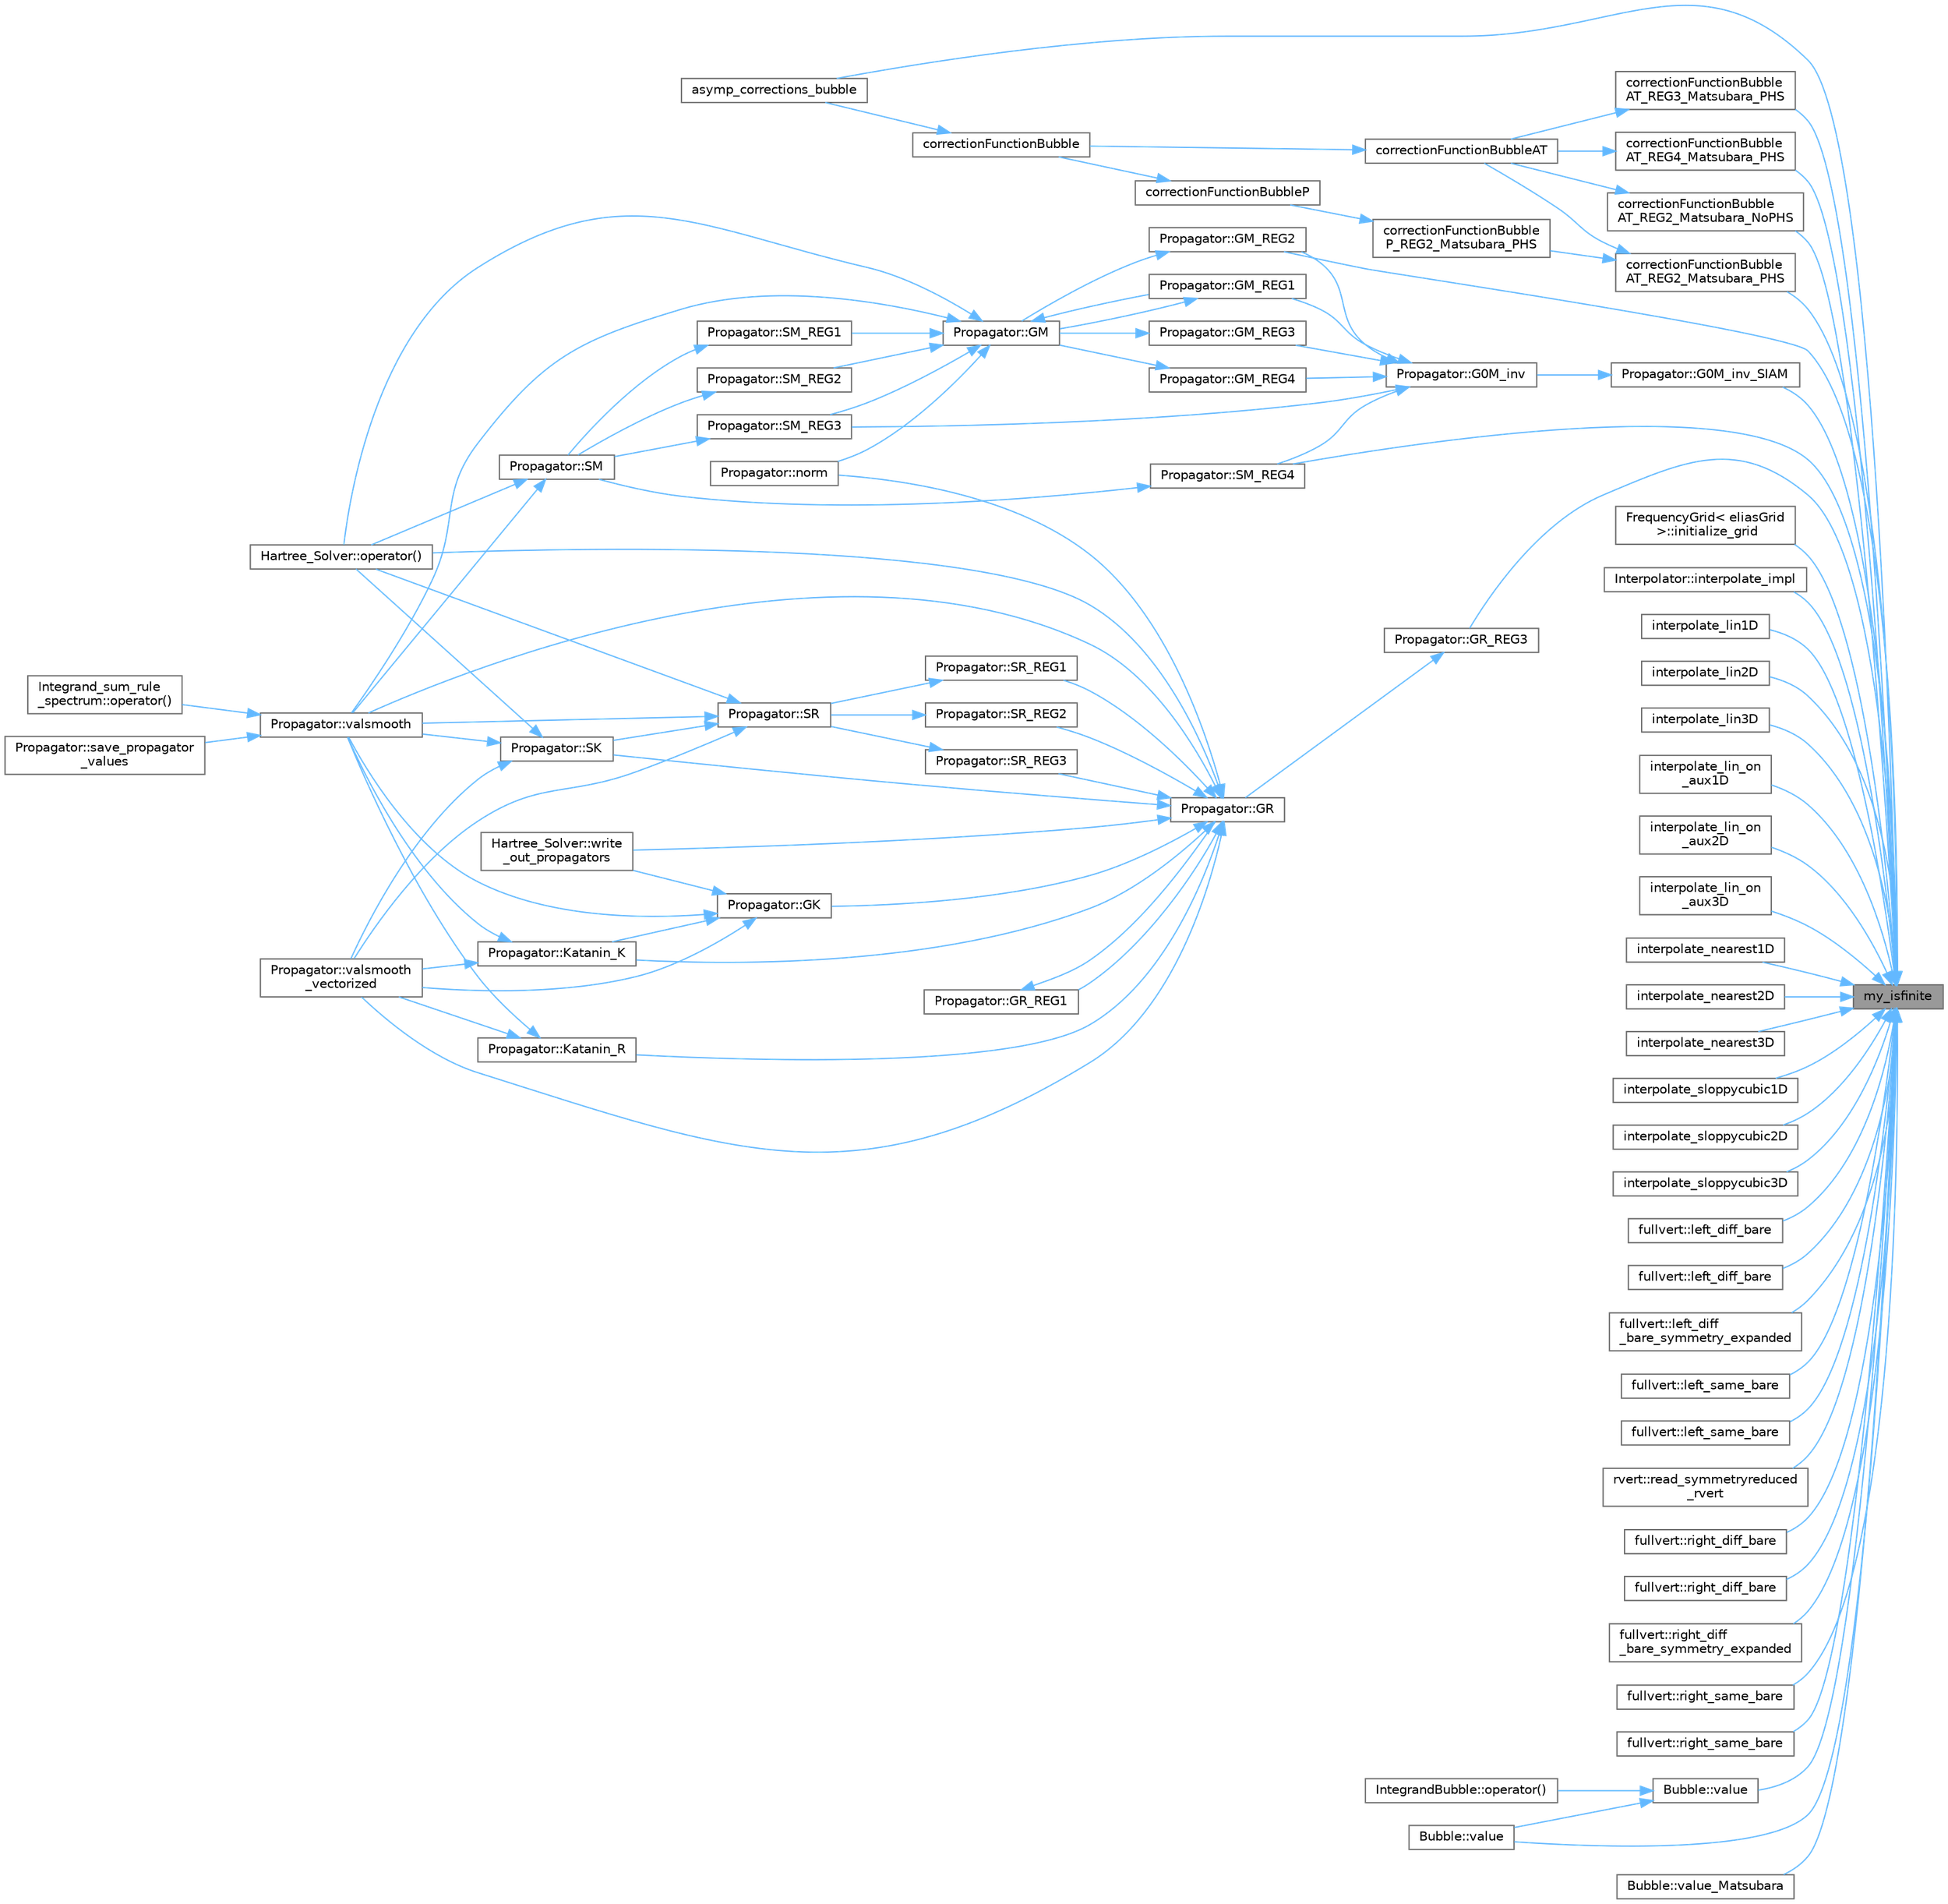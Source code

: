 digraph "my_isfinite"
{
 // INTERACTIVE_SVG=YES
 // LATEX_PDF_SIZE
  bgcolor="transparent";
  edge [fontname=Helvetica,fontsize=10,labelfontname=Helvetica,labelfontsize=10];
  node [fontname=Helvetica,fontsize=10,shape=box,height=0.2,width=0.4];
  rankdir="RL";
  Node1 [id="Node000001",label="my_isfinite",height=0.2,width=0.4,color="gray40", fillcolor="grey60", style="filled", fontcolor="black",tooltip=" "];
  Node1 -> Node2 [id="edge1_Node000001_Node000002",dir="back",color="steelblue1",style="solid",tooltip=" "];
  Node2 [id="Node000002",label="asymp_corrections_bubble",height=0.2,width=0.4,color="grey40", fillcolor="white", style="filled",URL="$d2/df0/correction__functions_8hpp.html#ac617baabe863b35d7652e62c345a3400",tooltip=" "];
  Node1 -> Node3 [id="edge2_Node000001_Node000003",dir="back",color="steelblue1",style="solid",tooltip=" "];
  Node3 [id="Node000003",label="correctionFunctionBubble\lAT_REG2_Matsubara_NoPHS",height=0.2,width=0.4,color="grey40", fillcolor="white", style="filled",URL="$dd/dea/bubble__corrections_8hpp.html#a673249424b76bf0312371543dd9fcf32",tooltip=" "];
  Node3 -> Node4 [id="edge3_Node000003_Node000004",dir="back",color="steelblue1",style="solid",tooltip=" "];
  Node4 [id="Node000004",label="correctionFunctionBubbleAT",height=0.2,width=0.4,color="grey40", fillcolor="white", style="filled",URL="$dd/dea/bubble__corrections_8hpp.html#a4e88a279f0af637927028dd867835538",tooltip=" "];
  Node4 -> Node5 [id="edge4_Node000004_Node000005",dir="back",color="steelblue1",style="solid",tooltip=" "];
  Node5 [id="Node000005",label="correctionFunctionBubble",height=0.2,width=0.4,color="grey40", fillcolor="white", style="filled",URL="$dd/dea/bubble__corrections_8hpp.html#a01260bb95278d85a754cbc39bafb7bb2",tooltip=" "];
  Node5 -> Node2 [id="edge5_Node000005_Node000002",dir="back",color="steelblue1",style="solid",tooltip=" "];
  Node1 -> Node6 [id="edge6_Node000001_Node000006",dir="back",color="steelblue1",style="solid",tooltip=" "];
  Node6 [id="Node000006",label="correctionFunctionBubble\lAT_REG2_Matsubara_PHS",height=0.2,width=0.4,color="grey40", fillcolor="white", style="filled",URL="$dd/dea/bubble__corrections_8hpp.html#a8b82f59edcffae366dfd5732270821ce",tooltip=" "];
  Node6 -> Node4 [id="edge7_Node000006_Node000004",dir="back",color="steelblue1",style="solid",tooltip=" "];
  Node6 -> Node7 [id="edge8_Node000006_Node000007",dir="back",color="steelblue1",style="solid",tooltip=" "];
  Node7 [id="Node000007",label="correctionFunctionBubble\lP_REG2_Matsubara_PHS",height=0.2,width=0.4,color="grey40", fillcolor="white", style="filled",URL="$dd/dea/bubble__corrections_8hpp.html#abf1290f01fb47d3fc10cc04773388cc2",tooltip=" "];
  Node7 -> Node8 [id="edge9_Node000007_Node000008",dir="back",color="steelblue1",style="solid",tooltip=" "];
  Node8 [id="Node000008",label="correctionFunctionBubbleP",height=0.2,width=0.4,color="grey40", fillcolor="white", style="filled",URL="$dd/dea/bubble__corrections_8hpp.html#ab5e1b7834b38d7f2c0257913e5c333ce",tooltip=" "];
  Node8 -> Node5 [id="edge10_Node000008_Node000005",dir="back",color="steelblue1",style="solid",tooltip=" "];
  Node1 -> Node9 [id="edge11_Node000001_Node000009",dir="back",color="steelblue1",style="solid",tooltip=" "];
  Node9 [id="Node000009",label="correctionFunctionBubble\lAT_REG3_Matsubara_PHS",height=0.2,width=0.4,color="grey40", fillcolor="white", style="filled",URL="$dd/dea/bubble__corrections_8hpp.html#a577956afec9c428d5f85b35323fd23a9",tooltip=" "];
  Node9 -> Node4 [id="edge12_Node000009_Node000004",dir="back",color="steelblue1",style="solid",tooltip=" "];
  Node1 -> Node10 [id="edge13_Node000001_Node000010",dir="back",color="steelblue1",style="solid",tooltip=" "];
  Node10 [id="Node000010",label="correctionFunctionBubble\lAT_REG4_Matsubara_PHS",height=0.2,width=0.4,color="grey40", fillcolor="white", style="filled",URL="$dd/dea/bubble__corrections_8hpp.html#a3b6801846bb5cb11907d139037a490c1",tooltip="Correction functions for interaction regulator (REG == 4)"];
  Node10 -> Node4 [id="edge14_Node000010_Node000004",dir="back",color="steelblue1",style="solid",tooltip=" "];
  Node1 -> Node11 [id="edge15_Node000001_Node000011",dir="back",color="steelblue1",style="solid",tooltip=" "];
  Node11 [id="Node000011",label="Propagator::G0M_inv_SIAM",height=0.2,width=0.4,color="grey40", fillcolor="white", style="filled",URL="$d2/d34/classPropagator.html#a6f6a776e3b8f774a3309aac0f8e1bcfc",tooltip=" "];
  Node11 -> Node12 [id="edge16_Node000011_Node000012",dir="back",color="steelblue1",style="solid",tooltip=" "];
  Node12 [id="Node000012",label="Propagator::G0M_inv",height=0.2,width=0.4,color="grey40", fillcolor="white", style="filled",URL="$d2/d34/classPropagator.html#aba29e36fde20d197f7fbb545848b186e",tooltip="model-specific bare propagators"];
  Node12 -> Node13 [id="edge17_Node000012_Node000013",dir="back",color="steelblue1",style="solid",tooltip=" "];
  Node13 [id="Node000013",label="Propagator::GM_REG1",height=0.2,width=0.4,color="grey40", fillcolor="white", style="filled",URL="$d2/d34/classPropagator.html#ac5efa025ac7c3458983f104e63eda780",tooltip=" "];
  Node13 -> Node14 [id="edge18_Node000013_Node000014",dir="back",color="steelblue1",style="solid",tooltip=" "];
  Node14 [id="Node000014",label="Propagator::GM",height=0.2,width=0.4,color="grey40", fillcolor="white", style="filled",URL="$d2/d34/classPropagator.html#a04e05adfaa5846f1ba8fdb3ac26ba2b0",tooltip=" "];
  Node14 -> Node13 [id="edge19_Node000014_Node000013",dir="back",color="steelblue1",style="solid",tooltip=" "];
  Node14 -> Node15 [id="edge20_Node000014_Node000015",dir="back",color="steelblue1",style="solid",tooltip=" "];
  Node15 [id="Node000015",label="Propagator::norm",height=0.2,width=0.4,color="grey40", fillcolor="white", style="filled",URL="$d2/d34/classPropagator.html#a90c3d7f002b491a30d2d23ad1ae388e6",tooltip=" "];
  Node14 -> Node16 [id="edge21_Node000014_Node000016",dir="back",color="steelblue1",style="solid",tooltip=" "];
  Node16 [id="Node000016",label="Hartree_Solver::operator()",height=0.2,width=0.4,color="grey40", fillcolor="white", style="filled",URL="$d2/d75/classHartree__Solver.html#a6a8890e00ddebaf50cd2c2a985e9c361",tooltip=" "];
  Node14 -> Node17 [id="edge22_Node000014_Node000017",dir="back",color="steelblue1",style="solid",tooltip=" "];
  Node17 [id="Node000017",label="Propagator::SM_REG1",height=0.2,width=0.4,color="grey40", fillcolor="white", style="filled",URL="$d2/d34/classPropagator.html#a332aed41af9be61257a97960decd3f2c",tooltip=" "];
  Node17 -> Node18 [id="edge23_Node000017_Node000018",dir="back",color="steelblue1",style="solid",tooltip=" "];
  Node18 [id="Node000018",label="Propagator::SM",height=0.2,width=0.4,color="grey40", fillcolor="white", style="filled",URL="$d2/d34/classPropagator.html#ad14c4283d9317e25b7454ed6115497df",tooltip=" "];
  Node18 -> Node16 [id="edge24_Node000018_Node000016",dir="back",color="steelblue1",style="solid",tooltip=" "];
  Node18 -> Node19 [id="edge25_Node000018_Node000019",dir="back",color="steelblue1",style="solid",tooltip=" "];
  Node19 [id="Node000019",label="Propagator::valsmooth",height=0.2,width=0.4,color="grey40", fillcolor="white", style="filled",URL="$d2/d34/classPropagator.html#a4cb4d8dd3bc37a818c67d7e2859fe631",tooltip=" "];
  Node19 -> Node20 [id="edge26_Node000019_Node000020",dir="back",color="steelblue1",style="solid",tooltip=" "];
  Node20 [id="Node000020",label="Integrand_sum_rule\l_spectrum::operator()",height=0.2,width=0.4,color="grey40", fillcolor="white", style="filled",URL="$df/db3/classIntegrand__sum__rule__spectrum.html#a9617ccc54433c850c01db0451af83351",tooltip=" "];
  Node19 -> Node21 [id="edge27_Node000019_Node000021",dir="back",color="steelblue1",style="solid",tooltip=" "];
  Node21 [id="Node000021",label="Propagator::save_propagator\l_values",height=0.2,width=0.4,color="grey40", fillcolor="white", style="filled",URL="$d2/d34/classPropagator.html#ac839deb3d533ad677354d0ef15342a72",tooltip=" "];
  Node14 -> Node22 [id="edge28_Node000014_Node000022",dir="back",color="steelblue1",style="solid",tooltip=" "];
  Node22 [id="Node000022",label="Propagator::SM_REG2",height=0.2,width=0.4,color="grey40", fillcolor="white", style="filled",URL="$d2/d34/classPropagator.html#aad695fd9766074c68418ba30bb86434e",tooltip=" "];
  Node22 -> Node18 [id="edge29_Node000022_Node000018",dir="back",color="steelblue1",style="solid",tooltip=" "];
  Node14 -> Node23 [id="edge30_Node000014_Node000023",dir="back",color="steelblue1",style="solid",tooltip=" "];
  Node23 [id="Node000023",label="Propagator::SM_REG3",height=0.2,width=0.4,color="grey40", fillcolor="white", style="filled",URL="$d2/d34/classPropagator.html#aa4d095f7d63c94e4d99333e3d80e67dc",tooltip=" "];
  Node23 -> Node18 [id="edge31_Node000023_Node000018",dir="back",color="steelblue1",style="solid",tooltip=" "];
  Node14 -> Node19 [id="edge32_Node000014_Node000019",dir="back",color="steelblue1",style="solid",tooltip=" "];
  Node12 -> Node24 [id="edge33_Node000012_Node000024",dir="back",color="steelblue1",style="solid",tooltip=" "];
  Node24 [id="Node000024",label="Propagator::GM_REG2",height=0.2,width=0.4,color="grey40", fillcolor="white", style="filled",URL="$d2/d34/classPropagator.html#a221cf170483ff4f0ce3fdaf1fd876db7",tooltip=" "];
  Node24 -> Node14 [id="edge34_Node000024_Node000014",dir="back",color="steelblue1",style="solid",tooltip=" "];
  Node12 -> Node25 [id="edge35_Node000012_Node000025",dir="back",color="steelblue1",style="solid",tooltip=" "];
  Node25 [id="Node000025",label="Propagator::GM_REG3",height=0.2,width=0.4,color="grey40", fillcolor="white", style="filled",URL="$d2/d34/classPropagator.html#a42c3e1df68725e6a1bff62ee703f7b37",tooltip=" "];
  Node25 -> Node14 [id="edge36_Node000025_Node000014",dir="back",color="steelblue1",style="solid",tooltip=" "];
  Node12 -> Node26 [id="edge37_Node000012_Node000026",dir="back",color="steelblue1",style="solid",tooltip=" "];
  Node26 [id="Node000026",label="Propagator::GM_REG4",height=0.2,width=0.4,color="grey40", fillcolor="white", style="filled",URL="$d2/d34/classPropagator.html#ab96b87abd4eb9b7c913d4462d3429e40",tooltip=" "];
  Node26 -> Node14 [id="edge38_Node000026_Node000014",dir="back",color="steelblue1",style="solid",tooltip=" "];
  Node12 -> Node23 [id="edge39_Node000012_Node000023",dir="back",color="steelblue1",style="solid",tooltip=" "];
  Node12 -> Node27 [id="edge40_Node000012_Node000027",dir="back",color="steelblue1",style="solid",tooltip=" "];
  Node27 [id="Node000027",label="Propagator::SM_REG4",height=0.2,width=0.4,color="grey40", fillcolor="white", style="filled",URL="$d2/d34/classPropagator.html#a2f92f73cd7fb9345d5271022b6e0bd07",tooltip=" "];
  Node27 -> Node18 [id="edge41_Node000027_Node000018",dir="back",color="steelblue1",style="solid",tooltip=" "];
  Node1 -> Node24 [id="edge42_Node000001_Node000024",dir="back",color="steelblue1",style="solid",tooltip=" "];
  Node1 -> Node28 [id="edge43_Node000001_Node000028",dir="back",color="steelblue1",style="solid",tooltip=" "];
  Node28 [id="Node000028",label="Propagator::GR_REG3",height=0.2,width=0.4,color="grey40", fillcolor="white", style="filled",URL="$d2/d34/classPropagator.html#ad58766e9d35e717c0a7c2a7d3986e4a8",tooltip="propagators for REG == 3"];
  Node28 -> Node29 [id="edge44_Node000028_Node000029",dir="back",color="steelblue1",style="solid",tooltip=" "];
  Node29 [id="Node000029",label="Propagator::GR",height=0.2,width=0.4,color="grey40", fillcolor="white", style="filled",URL="$d2/d34/classPropagator.html#a919bf81b77f569c10b00457cddce1ac4",tooltip=" "];
  Node29 -> Node30 [id="edge45_Node000029_Node000030",dir="back",color="steelblue1",style="solid",tooltip=" "];
  Node30 [id="Node000030",label="Propagator::GK",height=0.2,width=0.4,color="grey40", fillcolor="white", style="filled",URL="$d2/d34/classPropagator.html#a7ba0e8319f75d4d7b2006b23a62da6e7",tooltip=" "];
  Node30 -> Node31 [id="edge46_Node000030_Node000031",dir="back",color="steelblue1",style="solid",tooltip=" "];
  Node31 [id="Node000031",label="Propagator::Katanin_K",height=0.2,width=0.4,color="grey40", fillcolor="white", style="filled",URL="$d2/d34/classPropagator.html#a05c87261fbbdb3a2ccf1b5f6a6014914",tooltip=" "];
  Node31 -> Node19 [id="edge47_Node000031_Node000019",dir="back",color="steelblue1",style="solid",tooltip=" "];
  Node31 -> Node32 [id="edge48_Node000031_Node000032",dir="back",color="steelblue1",style="solid",tooltip=" "];
  Node32 [id="Node000032",label="Propagator::valsmooth\l_vectorized",height=0.2,width=0.4,color="grey40", fillcolor="white", style="filled",URL="$d2/d34/classPropagator.html#a86e91327f6ae47e00aa04e7544a5a512",tooltip=" "];
  Node30 -> Node19 [id="edge49_Node000030_Node000019",dir="back",color="steelblue1",style="solid",tooltip=" "];
  Node30 -> Node32 [id="edge50_Node000030_Node000032",dir="back",color="steelblue1",style="solid",tooltip=" "];
  Node30 -> Node33 [id="edge51_Node000030_Node000033",dir="back",color="steelblue1",style="solid",tooltip=" "];
  Node33 [id="Node000033",label="Hartree_Solver::write\l_out_propagators",height=0.2,width=0.4,color="grey40", fillcolor="white", style="filled",URL="$d2/d75/classHartree__Solver.html#a4ed165c426f1f02c659b95cca2be40d6",tooltip=" "];
  Node29 -> Node34 [id="edge52_Node000029_Node000034",dir="back",color="steelblue1",style="solid",tooltip=" "];
  Node34 [id="Node000034",label="Propagator::GR_REG1",height=0.2,width=0.4,color="grey40", fillcolor="white", style="filled",URL="$d2/d34/classPropagator.html#a4fab2f7c3852ba97041c20b4601e380e",tooltip="propagators for REG == 1"];
  Node34 -> Node29 [id="edge53_Node000034_Node000029",dir="back",color="steelblue1",style="solid",tooltip=" "];
  Node29 -> Node31 [id="edge54_Node000029_Node000031",dir="back",color="steelblue1",style="solid",tooltip=" "];
  Node29 -> Node35 [id="edge55_Node000029_Node000035",dir="back",color="steelblue1",style="solid",tooltip=" "];
  Node35 [id="Node000035",label="Propagator::Katanin_R",height=0.2,width=0.4,color="grey40", fillcolor="white", style="filled",URL="$d2/d34/classPropagator.html#a821a892d54207fc495a9adb970b476dd",tooltip="Katanin extension."];
  Node35 -> Node19 [id="edge56_Node000035_Node000019",dir="back",color="steelblue1",style="solid",tooltip=" "];
  Node35 -> Node32 [id="edge57_Node000035_Node000032",dir="back",color="steelblue1",style="solid",tooltip=" "];
  Node29 -> Node15 [id="edge58_Node000029_Node000015",dir="back",color="steelblue1",style="solid",tooltip=" "];
  Node29 -> Node16 [id="edge59_Node000029_Node000016",dir="back",color="steelblue1",style="solid",tooltip=" "];
  Node29 -> Node36 [id="edge60_Node000029_Node000036",dir="back",color="steelblue1",style="solid",tooltip=" "];
  Node36 [id="Node000036",label="Propagator::SK",height=0.2,width=0.4,color="grey40", fillcolor="white", style="filled",URL="$d2/d34/classPropagator.html#a6287870a3e08981dd190b7b5f6a4cb55",tooltip=" "];
  Node36 -> Node16 [id="edge61_Node000036_Node000016",dir="back",color="steelblue1",style="solid",tooltip=" "];
  Node36 -> Node19 [id="edge62_Node000036_Node000019",dir="back",color="steelblue1",style="solid",tooltip=" "];
  Node36 -> Node32 [id="edge63_Node000036_Node000032",dir="back",color="steelblue1",style="solid",tooltip=" "];
  Node29 -> Node37 [id="edge64_Node000029_Node000037",dir="back",color="steelblue1",style="solid",tooltip=" "];
  Node37 [id="Node000037",label="Propagator::SR_REG1",height=0.2,width=0.4,color="grey40", fillcolor="white", style="filled",URL="$d2/d34/classPropagator.html#a9db5264dc57f6caadcf25ea76d1d5ef1",tooltip=" "];
  Node37 -> Node38 [id="edge65_Node000037_Node000038",dir="back",color="steelblue1",style="solid",tooltip=" "];
  Node38 [id="Node000038",label="Propagator::SR",height=0.2,width=0.4,color="grey40", fillcolor="white", style="filled",URL="$d2/d34/classPropagator.html#aa98f8e50066433690e258358defad021",tooltip=" "];
  Node38 -> Node16 [id="edge66_Node000038_Node000016",dir="back",color="steelblue1",style="solid",tooltip=" "];
  Node38 -> Node36 [id="edge67_Node000038_Node000036",dir="back",color="steelblue1",style="solid",tooltip=" "];
  Node38 -> Node19 [id="edge68_Node000038_Node000019",dir="back",color="steelblue1",style="solid",tooltip=" "];
  Node38 -> Node32 [id="edge69_Node000038_Node000032",dir="back",color="steelblue1",style="solid",tooltip=" "];
  Node29 -> Node39 [id="edge70_Node000029_Node000039",dir="back",color="steelblue1",style="solid",tooltip=" "];
  Node39 [id="Node000039",label="Propagator::SR_REG2",height=0.2,width=0.4,color="grey40", fillcolor="white", style="filled",URL="$d2/d34/classPropagator.html#a47394eda59cacc165a78197b91f10f72",tooltip=" "];
  Node39 -> Node38 [id="edge71_Node000039_Node000038",dir="back",color="steelblue1",style="solid",tooltip=" "];
  Node29 -> Node40 [id="edge72_Node000029_Node000040",dir="back",color="steelblue1",style="solid",tooltip=" "];
  Node40 [id="Node000040",label="Propagator::SR_REG3",height=0.2,width=0.4,color="grey40", fillcolor="white", style="filled",URL="$d2/d34/classPropagator.html#a1bfd299d641e7ab9ad0191d1e69e4c37",tooltip=" "];
  Node40 -> Node38 [id="edge73_Node000040_Node000038",dir="back",color="steelblue1",style="solid",tooltip=" "];
  Node29 -> Node19 [id="edge74_Node000029_Node000019",dir="back",color="steelblue1",style="solid",tooltip=" "];
  Node29 -> Node32 [id="edge75_Node000029_Node000032",dir="back",color="steelblue1",style="solid",tooltip=" "];
  Node29 -> Node33 [id="edge76_Node000029_Node000033",dir="back",color="steelblue1",style="solid",tooltip=" "];
  Node1 -> Node41 [id="edge77_Node000001_Node000041",dir="back",color="steelblue1",style="solid",tooltip=" "];
  Node41 [id="Node000041",label="FrequencyGrid\< eliasGrid\l \>::initialize_grid",height=0.2,width=0.4,color="grey40", fillcolor="white", style="filled",URL="$df/d83/classFrequencyGrid_3_01eliasGrid_01_4.html#accf972145186913d2ccaf053d34f99b7",tooltip=" "];
  Node1 -> Node42 [id="edge78_Node000001_Node000042",dir="back",color="steelblue1",style="solid",tooltip=" "];
  Node42 [id="Node000042",label="Interpolator::interpolate_impl",height=0.2,width=0.4,color="grey40", fillcolor="white", style="filled",URL="$d3/df3/classInterpolator.html#a28d139011c8ea9e07a14c068f660026d",tooltip=" "];
  Node1 -> Node43 [id="edge79_Node000001_Node000043",dir="back",color="steelblue1",style="solid",tooltip=" "];
  Node43 [id="Node000043",label="interpolate_lin1D",height=0.2,width=0.4,color="grey40", fillcolor="white", style="filled",URL="$d3/d17/InterpolatorLinOrSloppy_8hpp.html#abe049053b951a153eeafc7e38ef45967",tooltip=" "];
  Node1 -> Node44 [id="edge80_Node000001_Node000044",dir="back",color="steelblue1",style="solid",tooltip=" "];
  Node44 [id="Node000044",label="interpolate_lin2D",height=0.2,width=0.4,color="grey40", fillcolor="white", style="filled",URL="$d3/d17/InterpolatorLinOrSloppy_8hpp.html#ab8ba60e3f924fc214c4524499a73bdb6",tooltip=" "];
  Node1 -> Node45 [id="edge81_Node000001_Node000045",dir="back",color="steelblue1",style="solid",tooltip=" "];
  Node45 [id="Node000045",label="interpolate_lin3D",height=0.2,width=0.4,color="grey40", fillcolor="white", style="filled",URL="$d3/d17/InterpolatorLinOrSloppy_8hpp.html#a9823a30450c495e023a08df7e756a1c3",tooltip=" "];
  Node1 -> Node46 [id="edge82_Node000001_Node000046",dir="back",color="steelblue1",style="solid",tooltip=" "];
  Node46 [id="Node000046",label="interpolate_lin_on\l_aux1D",height=0.2,width=0.4,color="grey40", fillcolor="white", style="filled",URL="$d3/d17/InterpolatorLinOrSloppy_8hpp.html#aba149aeaf0055fa2706852c28a38fd89",tooltip=" "];
  Node1 -> Node47 [id="edge83_Node000001_Node000047",dir="back",color="steelblue1",style="solid",tooltip=" "];
  Node47 [id="Node000047",label="interpolate_lin_on\l_aux2D",height=0.2,width=0.4,color="grey40", fillcolor="white", style="filled",URL="$d3/d17/InterpolatorLinOrSloppy_8hpp.html#a861065a6b1fee9acbb42f91f4dff10ed",tooltip=" "];
  Node1 -> Node48 [id="edge84_Node000001_Node000048",dir="back",color="steelblue1",style="solid",tooltip=" "];
  Node48 [id="Node000048",label="interpolate_lin_on\l_aux3D",height=0.2,width=0.4,color="grey40", fillcolor="white", style="filled",URL="$d3/d17/InterpolatorLinOrSloppy_8hpp.html#a19d1737333fe8a5e4fe2215b8cb55eb3",tooltip=" "];
  Node1 -> Node49 [id="edge85_Node000001_Node000049",dir="back",color="steelblue1",style="solid",tooltip=" "];
  Node49 [id="Node000049",label="interpolate_nearest1D",height=0.2,width=0.4,color="grey40", fillcolor="white", style="filled",URL="$d3/d17/InterpolatorLinOrSloppy_8hpp.html#a618bd0c01e4be69450d18733429ae405",tooltip="TODO: improve performance, allow more inlining."];
  Node1 -> Node50 [id="edge86_Node000001_Node000050",dir="back",color="steelblue1",style="solid",tooltip=" "];
  Node50 [id="Node000050",label="interpolate_nearest2D",height=0.2,width=0.4,color="grey40", fillcolor="white", style="filled",URL="$d3/d17/InterpolatorLinOrSloppy_8hpp.html#a5d215bb4e70524de05713722cccb3c13",tooltip=" "];
  Node1 -> Node51 [id="edge87_Node000001_Node000051",dir="back",color="steelblue1",style="solid",tooltip=" "];
  Node51 [id="Node000051",label="interpolate_nearest3D",height=0.2,width=0.4,color="grey40", fillcolor="white", style="filled",URL="$d3/d17/InterpolatorLinOrSloppy_8hpp.html#aafd5326ee7874a8ac033a5b1081c3130",tooltip=" "];
  Node1 -> Node52 [id="edge88_Node000001_Node000052",dir="back",color="steelblue1",style="solid",tooltip=" "];
  Node52 [id="Node000052",label="interpolate_sloppycubic1D",height=0.2,width=0.4,color="grey40", fillcolor="white", style="filled",URL="$d3/d17/InterpolatorLinOrSloppy_8hpp.html#ae07941036397e55e91d7c971701798eb",tooltip=" "];
  Node1 -> Node53 [id="edge89_Node000001_Node000053",dir="back",color="steelblue1",style="solid",tooltip=" "];
  Node53 [id="Node000053",label="interpolate_sloppycubic2D",height=0.2,width=0.4,color="grey40", fillcolor="white", style="filled",URL="$d3/d17/InterpolatorLinOrSloppy_8hpp.html#a33ad7272ed2add395d22ebc25fbda18a",tooltip=" "];
  Node1 -> Node54 [id="edge90_Node000001_Node000054",dir="back",color="steelblue1",style="solid",tooltip=" "];
  Node54 [id="Node000054",label="interpolate_sloppycubic3D",height=0.2,width=0.4,color="grey40", fillcolor="white", style="filled",URL="$d3/d17/InterpolatorLinOrSloppy_8hpp.html#a3ea7779aba6eee29610390e29196f9a6",tooltip=" "];
  Node1 -> Node55 [id="edge91_Node000001_Node000055",dir="back",color="steelblue1",style="solid",tooltip=" "];
  Node55 [id="Node000055",label="fullvert::left_diff_bare",height=0.2,width=0.4,color="grey40", fillcolor="white", style="filled",URL="$dc/d2d/classfullvert.html#a4903a387462011800d0bdf5f6cab80a0",tooltip=" "];
  Node1 -> Node56 [id="edge92_Node000001_Node000056",dir="back",color="steelblue1",style="solid",tooltip=" "];
  Node56 [id="Node000056",label="fullvert::left_diff_bare",height=0.2,width=0.4,color="grey40", fillcolor="white", style="filled",URL="$dc/d2d/classfullvert.html#a5764a575f836bbd99a6096c957706077",tooltip=" "];
  Node1 -> Node57 [id="edge93_Node000001_Node000057",dir="back",color="steelblue1",style="solid",tooltip=" "];
  Node57 [id="Node000057",label="fullvert::left_diff\l_bare_symmetry_expanded",height=0.2,width=0.4,color="grey40", fillcolor="white", style="filled",URL="$dc/d2d/classfullvert.html#a4301a9ea991bdbe8abea9e56c88a1531",tooltip=" "];
  Node1 -> Node58 [id="edge94_Node000001_Node000058",dir="back",color="steelblue1",style="solid",tooltip=" "];
  Node58 [id="Node000058",label="fullvert::left_same_bare",height=0.2,width=0.4,color="grey40", fillcolor="white", style="filled",URL="$dc/d2d/classfullvert.html#a9c60e78db51bb564c5f5b48e361773fe",tooltip=" "];
  Node1 -> Node59 [id="edge95_Node000001_Node000059",dir="back",color="steelblue1",style="solid",tooltip=" "];
  Node59 [id="Node000059",label="fullvert::left_same_bare",height=0.2,width=0.4,color="grey40", fillcolor="white", style="filled",URL="$dc/d2d/classfullvert.html#a979ab081a5d2c7cf842864d4881eee58",tooltip=" "];
  Node1 -> Node60 [id="edge96_Node000001_Node000060",dir="back",color="steelblue1",style="solid",tooltip=" "];
  Node60 [id="Node000060",label="rvert::read_symmetryreduced\l_rvert",height=0.2,width=0.4,color="grey40", fillcolor="white", style="filled",URL="$d4/dbd/classrvert.html#a8e9446837a4a9308c720370ccbaa1445",tooltip=" "];
  Node1 -> Node61 [id="edge97_Node000001_Node000061",dir="back",color="steelblue1",style="solid",tooltip=" "];
  Node61 [id="Node000061",label="fullvert::right_diff_bare",height=0.2,width=0.4,color="grey40", fillcolor="white", style="filled",URL="$dc/d2d/classfullvert.html#a910c1f3d01af773982abfdfbdc44af08",tooltip=" "];
  Node1 -> Node62 [id="edge98_Node000001_Node000062",dir="back",color="steelblue1",style="solid",tooltip=" "];
  Node62 [id="Node000062",label="fullvert::right_diff_bare",height=0.2,width=0.4,color="grey40", fillcolor="white", style="filled",URL="$dc/d2d/classfullvert.html#a7097308dc80547ccfc4c4a8a3e735c62",tooltip=" "];
  Node1 -> Node63 [id="edge99_Node000001_Node000063",dir="back",color="steelblue1",style="solid",tooltip=" "];
  Node63 [id="Node000063",label="fullvert::right_diff\l_bare_symmetry_expanded",height=0.2,width=0.4,color="grey40", fillcolor="white", style="filled",URL="$dc/d2d/classfullvert.html#a78ecf14103cf47c44635489ba21d615c",tooltip=" "];
  Node1 -> Node64 [id="edge100_Node000001_Node000064",dir="back",color="steelblue1",style="solid",tooltip=" "];
  Node64 [id="Node000064",label="fullvert::right_same_bare",height=0.2,width=0.4,color="grey40", fillcolor="white", style="filled",URL="$dc/d2d/classfullvert.html#a1517ecda5f1d20e6d934010cec48745e",tooltip=" "];
  Node1 -> Node65 [id="edge101_Node000001_Node000065",dir="back",color="steelblue1",style="solid",tooltip=" "];
  Node65 [id="Node000065",label="fullvert::right_same_bare",height=0.2,width=0.4,color="grey40", fillcolor="white", style="filled",URL="$dc/d2d/classfullvert.html#af914c469c229333915893485a0105d15",tooltip=" "];
  Node1 -> Node27 [id="edge102_Node000001_Node000027",dir="back",color="steelblue1",style="solid",tooltip=" "];
  Node1 -> Node66 [id="edge103_Node000001_Node000066",dir="back",color="steelblue1",style="solid",tooltip=" "];
  Node66 [id="Node000066",label="Bubble::value",height=0.2,width=0.4,color="grey40", fillcolor="white", style="filled",URL="$d8/d6e/classBubble.html#a4fcc4f7ef56aaf42e4050afb9e27a2e7",tooltip=" "];
  Node66 -> Node67 [id="edge104_Node000066_Node000067",dir="back",color="steelblue1",style="solid",tooltip=" "];
  Node67 [id="Node000067",label="IntegrandBubble::operator()",height=0.2,width=0.4,color="grey40", fillcolor="white", style="filled",URL="$d9/ddc/classIntegrandBubble.html#a1c24d31ffd89a0bffcb1416215710903",tooltip=" "];
  Node66 -> Node68 [id="edge105_Node000066_Node000068",dir="back",color="steelblue1",style="solid",tooltip=" "];
  Node68 [id="Node000068",label="Bubble::value",height=0.2,width=0.4,color="grey40", fillcolor="white", style="filled",URL="$d8/d6e/classBubble.html#a25d4247e974401c26756506a00ce8d76",tooltip=" "];
  Node1 -> Node68 [id="edge106_Node000001_Node000068",dir="back",color="steelblue1",style="solid",tooltip=" "];
  Node1 -> Node69 [id="edge107_Node000001_Node000069",dir="back",color="steelblue1",style="solid",tooltip=" "];
  Node69 [id="Node000069",label="Bubble::value_Matsubara",height=0.2,width=0.4,color="grey40", fillcolor="white", style="filled",URL="$d8/d6e/classBubble.html#a1bf888805c3422916edce456cf079e37",tooltip=" "];
}
